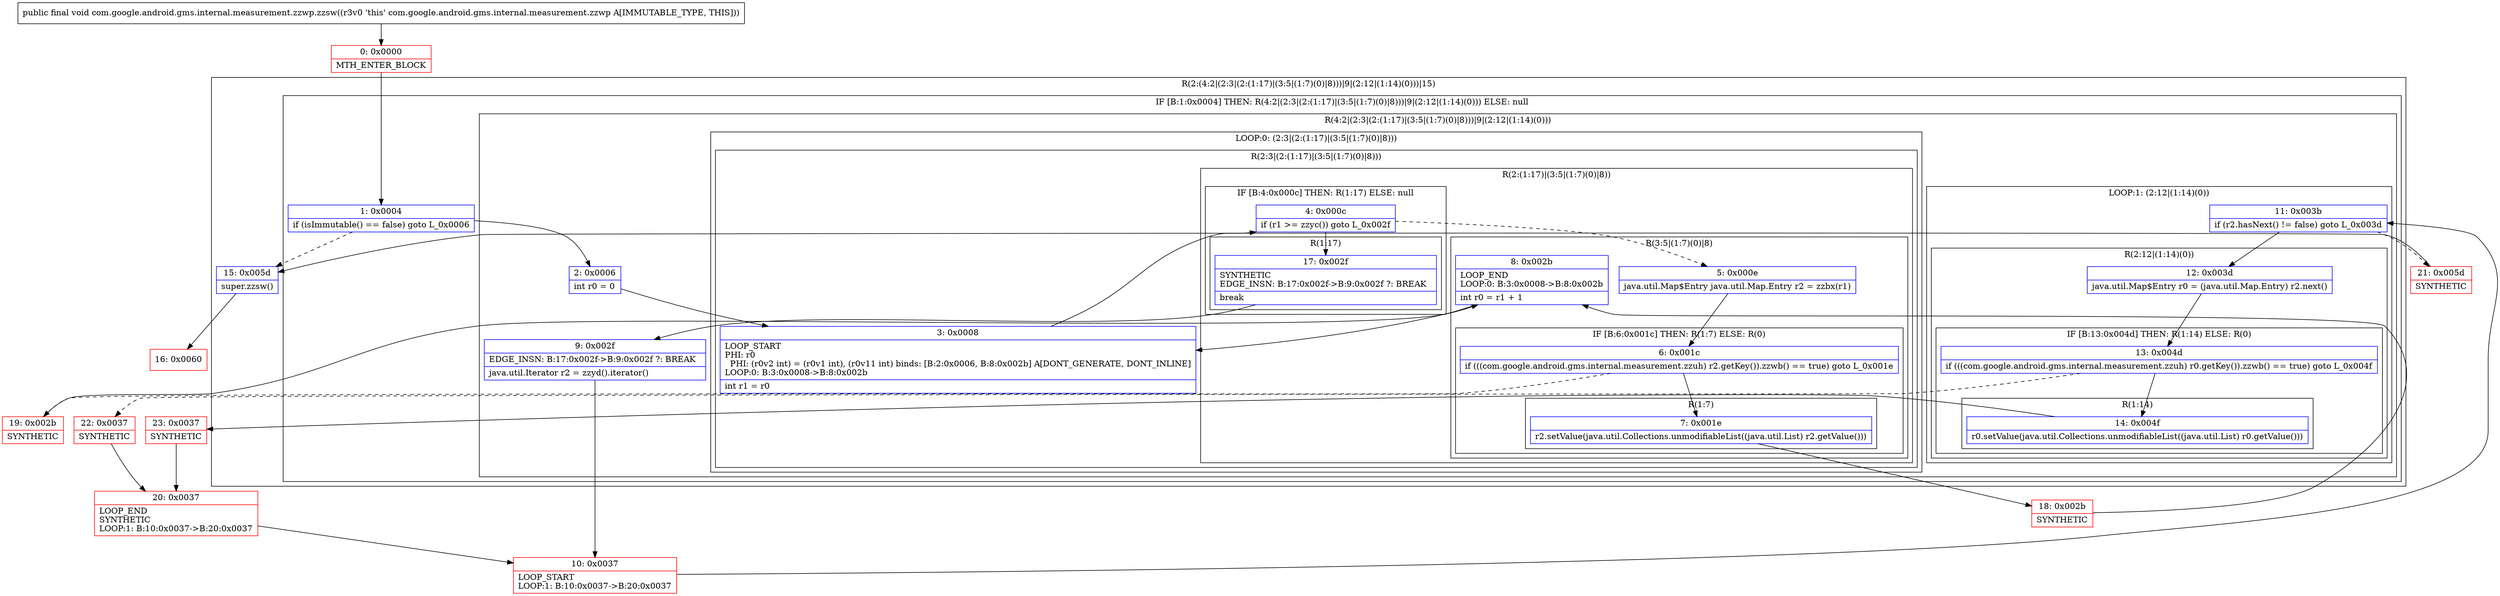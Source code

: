 digraph "CFG forcom.google.android.gms.internal.measurement.zzwp.zzsw()V" {
subgraph cluster_Region_295030418 {
label = "R(2:(4:2|(2:3|(2:(1:17)|(3:5|(1:7)(0)|8)))|9|(2:12|(1:14)(0)))|15)";
node [shape=record,color=blue];
subgraph cluster_IfRegion_2139038344 {
label = "IF [B:1:0x0004] THEN: R(4:2|(2:3|(2:(1:17)|(3:5|(1:7)(0)|8)))|9|(2:12|(1:14)(0))) ELSE: null";
node [shape=record,color=blue];
Node_1 [shape=record,label="{1\:\ 0x0004|if (isImmutable() == false) goto L_0x0006\l}"];
subgraph cluster_Region_1584751014 {
label = "R(4:2|(2:3|(2:(1:17)|(3:5|(1:7)(0)|8)))|9|(2:12|(1:14)(0)))";
node [shape=record,color=blue];
Node_2 [shape=record,label="{2\:\ 0x0006|int r0 = 0\l}"];
subgraph cluster_LoopRegion_722009785 {
label = "LOOP:0: (2:3|(2:(1:17)|(3:5|(1:7)(0)|8)))";
node [shape=record,color=blue];
subgraph cluster_Region_1908068955 {
label = "R(2:3|(2:(1:17)|(3:5|(1:7)(0)|8)))";
node [shape=record,color=blue];
Node_3 [shape=record,label="{3\:\ 0x0008|LOOP_START\lPHI: r0 \l  PHI: (r0v2 int) = (r0v1 int), (r0v11 int) binds: [B:2:0x0006, B:8:0x002b] A[DONT_GENERATE, DONT_INLINE]\lLOOP:0: B:3:0x0008\-\>B:8:0x002b\l|int r1 = r0\l}"];
subgraph cluster_Region_561574849 {
label = "R(2:(1:17)|(3:5|(1:7)(0)|8))";
node [shape=record,color=blue];
subgraph cluster_IfRegion_215995054 {
label = "IF [B:4:0x000c] THEN: R(1:17) ELSE: null";
node [shape=record,color=blue];
Node_4 [shape=record,label="{4\:\ 0x000c|if (r1 \>= zzyc()) goto L_0x002f\l}"];
subgraph cluster_Region_505825314 {
label = "R(1:17)";
node [shape=record,color=blue];
Node_17 [shape=record,label="{17\:\ 0x002f|SYNTHETIC\lEDGE_INSN: B:17:0x002f\-\>B:9:0x002f ?: BREAK  \l|break\l}"];
}
}
subgraph cluster_Region_1267652718 {
label = "R(3:5|(1:7)(0)|8)";
node [shape=record,color=blue];
Node_5 [shape=record,label="{5\:\ 0x000e|java.util.Map$Entry java.util.Map.Entry r2 = zzbx(r1)\l}"];
subgraph cluster_IfRegion_2043869890 {
label = "IF [B:6:0x001c] THEN: R(1:7) ELSE: R(0)";
node [shape=record,color=blue];
Node_6 [shape=record,label="{6\:\ 0x001c|if (((com.google.android.gms.internal.measurement.zzuh) r2.getKey()).zzwb() == true) goto L_0x001e\l}"];
subgraph cluster_Region_1151471678 {
label = "R(1:7)";
node [shape=record,color=blue];
Node_7 [shape=record,label="{7\:\ 0x001e|r2.setValue(java.util.Collections.unmodifiableList((java.util.List) r2.getValue()))\l}"];
}
subgraph cluster_Region_407589388 {
label = "R(0)";
node [shape=record,color=blue];
}
}
Node_8 [shape=record,label="{8\:\ 0x002b|LOOP_END\lLOOP:0: B:3:0x0008\-\>B:8:0x002b\l|int r0 = r1 + 1\l}"];
}
}
}
}
Node_9 [shape=record,label="{9\:\ 0x002f|EDGE_INSN: B:17:0x002f\-\>B:9:0x002f ?: BREAK  \l|java.util.Iterator r2 = zzyd().iterator()\l}"];
subgraph cluster_LoopRegion_1952090762 {
label = "LOOP:1: (2:12|(1:14)(0))";
node [shape=record,color=blue];
Node_11 [shape=record,label="{11\:\ 0x003b|if (r2.hasNext() != false) goto L_0x003d\l}"];
subgraph cluster_Region_307927355 {
label = "R(2:12|(1:14)(0))";
node [shape=record,color=blue];
Node_12 [shape=record,label="{12\:\ 0x003d|java.util.Map$Entry r0 = (java.util.Map.Entry) r2.next()\l}"];
subgraph cluster_IfRegion_1049736202 {
label = "IF [B:13:0x004d] THEN: R(1:14) ELSE: R(0)";
node [shape=record,color=blue];
Node_13 [shape=record,label="{13\:\ 0x004d|if (((com.google.android.gms.internal.measurement.zzuh) r0.getKey()).zzwb() == true) goto L_0x004f\l}"];
subgraph cluster_Region_2089310950 {
label = "R(1:14)";
node [shape=record,color=blue];
Node_14 [shape=record,label="{14\:\ 0x004f|r0.setValue(java.util.Collections.unmodifiableList((java.util.List) r0.getValue()))\l}"];
}
subgraph cluster_Region_1546031399 {
label = "R(0)";
node [shape=record,color=blue];
}
}
}
}
}
}
Node_15 [shape=record,label="{15\:\ 0x005d|super.zzsw()\l}"];
}
Node_0 [shape=record,color=red,label="{0\:\ 0x0000|MTH_ENTER_BLOCK\l}"];
Node_10 [shape=record,color=red,label="{10\:\ 0x0037|LOOP_START\lLOOP:1: B:10:0x0037\-\>B:20:0x0037\l}"];
Node_16 [shape=record,color=red,label="{16\:\ 0x0060}"];
Node_18 [shape=record,color=red,label="{18\:\ 0x002b|SYNTHETIC\l}"];
Node_19 [shape=record,color=red,label="{19\:\ 0x002b|SYNTHETIC\l}"];
Node_20 [shape=record,color=red,label="{20\:\ 0x0037|LOOP_END\lSYNTHETIC\lLOOP:1: B:10:0x0037\-\>B:20:0x0037\l}"];
Node_21 [shape=record,color=red,label="{21\:\ 0x005d|SYNTHETIC\l}"];
Node_22 [shape=record,color=red,label="{22\:\ 0x0037|SYNTHETIC\l}"];
Node_23 [shape=record,color=red,label="{23\:\ 0x0037|SYNTHETIC\l}"];
MethodNode[shape=record,label="{public final void com.google.android.gms.internal.measurement.zzwp.zzsw((r3v0 'this' com.google.android.gms.internal.measurement.zzwp A[IMMUTABLE_TYPE, THIS])) }"];
MethodNode -> Node_0;
Node_1 -> Node_2;
Node_1 -> Node_15[style=dashed];
Node_2 -> Node_3;
Node_3 -> Node_4;
Node_4 -> Node_5[style=dashed];
Node_4 -> Node_17;
Node_17 -> Node_9;
Node_5 -> Node_6;
Node_6 -> Node_7;
Node_6 -> Node_19[style=dashed];
Node_7 -> Node_18;
Node_8 -> Node_3;
Node_9 -> Node_10;
Node_11 -> Node_12;
Node_11 -> Node_21[style=dashed];
Node_12 -> Node_13;
Node_13 -> Node_14;
Node_13 -> Node_22[style=dashed];
Node_14 -> Node_23;
Node_15 -> Node_16;
Node_0 -> Node_1;
Node_10 -> Node_11;
Node_18 -> Node_8;
Node_19 -> Node_8;
Node_20 -> Node_10;
Node_21 -> Node_15;
Node_22 -> Node_20;
Node_23 -> Node_20;
}

